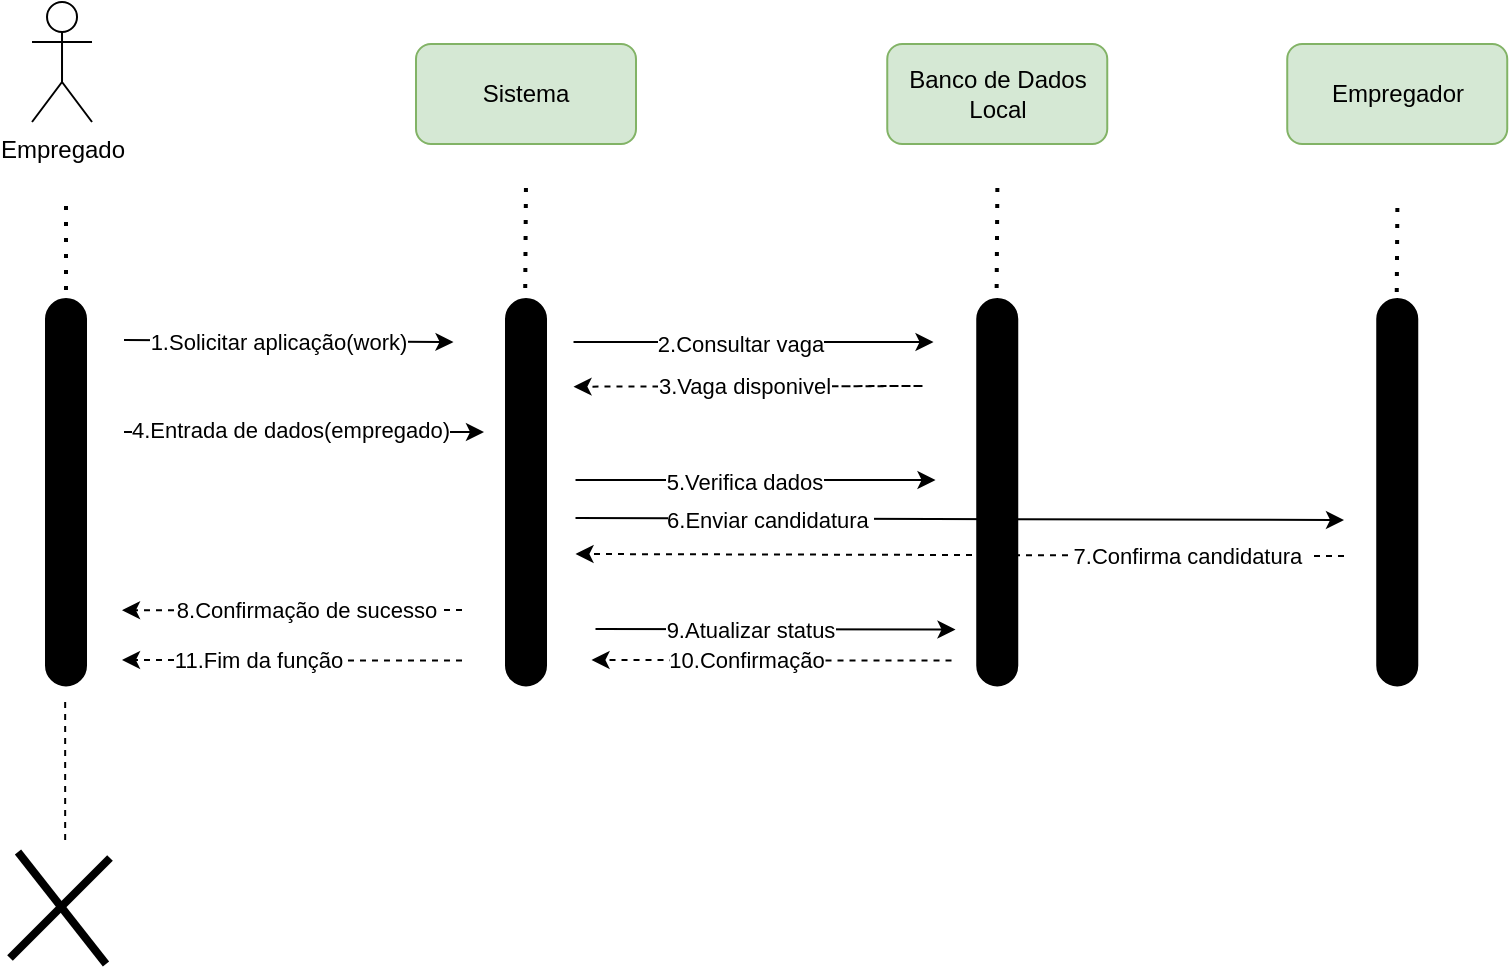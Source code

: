 <mxfile version="24.7.6">
  <diagram name="Página-1" id="Fve80RC_g8ZSUdGshsuF">
    <mxGraphModel dx="1050" dy="522" grid="1" gridSize="10" guides="1" tooltips="1" connect="1" arrows="1" fold="1" page="1" pageScale="1" pageWidth="827" pageHeight="1169" math="0" shadow="0">
      <root>
        <mxCell id="0" />
        <mxCell id="1" parent="0" />
        <mxCell id="M_JkyTJL8aHM78k5cdu4-31" value="" style="rounded=1;whiteSpace=wrap;html=1;rotation=90;fillColor=#000000;arcSize=50;" parent="1" vertex="1">
          <mxGeometry x="450" y="296.13" width="193.25" height="20" as="geometry" />
        </mxCell>
        <mxCell id="M_JkyTJL8aHM78k5cdu4-1" value="Sistema" style="rounded=1;whiteSpace=wrap;html=1;fillColor=#d5e8d4;strokeColor=#82b366;" parent="1" vertex="1">
          <mxGeometry x="256" y="82" width="110" height="50" as="geometry" />
        </mxCell>
        <mxCell id="M_JkyTJL8aHM78k5cdu4-2" value="" style="rounded=1;whiteSpace=wrap;html=1;rotation=90;fillColor=#000000;arcSize=50;" parent="1" vertex="1">
          <mxGeometry x="214.38" y="296.13" width="193.25" height="20" as="geometry" />
        </mxCell>
        <mxCell id="M_JkyTJL8aHM78k5cdu4-3" value="" style="endArrow=none;dashed=1;html=1;dashPattern=1 3;strokeWidth=2;rounded=0;" parent="1" edge="1">
          <mxGeometry width="50" height="50" relative="1" as="geometry">
            <mxPoint x="310.5" y="220" as="sourcePoint" />
            <mxPoint x="311" y="150" as="targetPoint" />
          </mxGeometry>
        </mxCell>
        <mxCell id="M_JkyTJL8aHM78k5cdu4-4" value="Empregado" style="shape=umlActor;verticalLabelPosition=bottom;verticalAlign=top;html=1;outlineConnect=0;" parent="1" vertex="1">
          <mxGeometry x="64.01" y="61" width="30" height="60" as="geometry" />
        </mxCell>
        <mxCell id="M_JkyTJL8aHM78k5cdu4-5" value="" style="rounded=1;whiteSpace=wrap;html=1;rotation=90;fillColor=#000000;arcSize=50;" parent="1" vertex="1">
          <mxGeometry x="-15.62" y="296.13" width="193.25" height="20" as="geometry" />
        </mxCell>
        <mxCell id="M_JkyTJL8aHM78k5cdu4-6" value="" style="endArrow=none;dashed=1;html=1;dashPattern=1 3;strokeWidth=2;rounded=0;" parent="1" edge="1">
          <mxGeometry width="50" height="50" relative="1" as="geometry">
            <mxPoint x="81" y="213" as="sourcePoint" />
            <mxPoint x="81" y="163" as="targetPoint" />
          </mxGeometry>
        </mxCell>
        <mxCell id="M_JkyTJL8aHM78k5cdu4-7" value="" style="endArrow=none;dashed=1;html=1;rounded=0;" parent="1" edge="1">
          <mxGeometry width="50" height="50" relative="1" as="geometry">
            <mxPoint x="80.58" y="480" as="sourcePoint" />
            <mxPoint x="80.58" y="410" as="targetPoint" />
          </mxGeometry>
        </mxCell>
        <mxCell id="M_JkyTJL8aHM78k5cdu4-8" value="" style="endArrow=none;html=1;rounded=0;strokeWidth=4;" parent="1" edge="1">
          <mxGeometry width="50" height="50" relative="1" as="geometry">
            <mxPoint x="53" y="539" as="sourcePoint" />
            <mxPoint x="103" y="489" as="targetPoint" />
          </mxGeometry>
        </mxCell>
        <mxCell id="M_JkyTJL8aHM78k5cdu4-9" value="" style="endArrow=none;html=1;rounded=0;strokeWidth=4;" parent="1" edge="1">
          <mxGeometry width="50" height="50" relative="1" as="geometry">
            <mxPoint x="57" y="486" as="sourcePoint" />
            <mxPoint x="101" y="542" as="targetPoint" />
          </mxGeometry>
        </mxCell>
        <mxCell id="M_JkyTJL8aHM78k5cdu4-10" value="&lt;div&gt;&lt;br&gt;&lt;/div&gt;&lt;div&gt;&lt;br&gt;&lt;/div&gt;&lt;div&gt;&lt;br&gt;&lt;/div&gt;" style="endArrow=classic;html=1;rounded=0;dashed=1;" parent="1" edge="1">
          <mxGeometry width="50" height="50" relative="1" as="geometry">
            <mxPoint x="279" y="365" as="sourcePoint" />
            <mxPoint x="109" y="365.12" as="targetPoint" />
          </mxGeometry>
        </mxCell>
        <mxCell id="M_JkyTJL8aHM78k5cdu4-11" value="8.Confirmação de sucesso" style="edgeLabel;html=1;align=center;verticalAlign=middle;resizable=0;points=[];" parent="M_JkyTJL8aHM78k5cdu4-10" vertex="1" connectable="0">
          <mxGeometry x="-0.221" y="-1" relative="1" as="geometry">
            <mxPoint x="-12" y="1" as="offset" />
          </mxGeometry>
        </mxCell>
        <mxCell id="M_JkyTJL8aHM78k5cdu4-12" value="" style="endArrow=classic;html=1;rounded=0;" parent="1" edge="1">
          <mxGeometry width="50" height="50" relative="1" as="geometry">
            <mxPoint x="110" y="230" as="sourcePoint" />
            <mxPoint x="274.75" y="231" as="targetPoint" />
          </mxGeometry>
        </mxCell>
        <mxCell id="M_JkyTJL8aHM78k5cdu4-13" value="1.Solicitar aplicação(work)" style="edgeLabel;html=1;align=center;verticalAlign=middle;resizable=0;points=[];" parent="M_JkyTJL8aHM78k5cdu4-12" vertex="1" connectable="0">
          <mxGeometry x="-0.076" y="-2" relative="1" as="geometry">
            <mxPoint x="1" y="-2" as="offset" />
          </mxGeometry>
        </mxCell>
        <mxCell id="M_JkyTJL8aHM78k5cdu4-14" value="" style="endArrow=classic;html=1;rounded=0;" parent="1" edge="1">
          <mxGeometry width="50" height="50" relative="1" as="geometry">
            <mxPoint x="110" y="276" as="sourcePoint" />
            <mxPoint x="290" y="276" as="targetPoint" />
          </mxGeometry>
        </mxCell>
        <mxCell id="M_JkyTJL8aHM78k5cdu4-15" value="4.Entrada de dados(empregado)" style="edgeLabel;html=1;align=center;verticalAlign=middle;resizable=0;points=[];" parent="M_JkyTJL8aHM78k5cdu4-14" vertex="1" connectable="0">
          <mxGeometry x="-0.076" y="-2" relative="1" as="geometry">
            <mxPoint y="-3" as="offset" />
          </mxGeometry>
        </mxCell>
        <mxCell id="M_JkyTJL8aHM78k5cdu4-16" value="" style="endArrow=none;dashed=1;html=1;dashPattern=1 3;strokeWidth=2;rounded=0;" parent="1" edge="1">
          <mxGeometry width="50" height="50" relative="1" as="geometry">
            <mxPoint x="546.21" y="220" as="sourcePoint" />
            <mxPoint x="546.71" y="150" as="targetPoint" />
          </mxGeometry>
        </mxCell>
        <mxCell id="M_JkyTJL8aHM78k5cdu4-17" value="" style="endArrow=classic;html=1;rounded=0;" parent="1" edge="1">
          <mxGeometry width="50" height="50" relative="1" as="geometry">
            <mxPoint x="334.76" y="231" as="sourcePoint" />
            <mxPoint x="514.76" y="231" as="targetPoint" />
          </mxGeometry>
        </mxCell>
        <mxCell id="M_JkyTJL8aHM78k5cdu4-18" value="2.Consultar vaga" style="edgeLabel;html=1;align=center;verticalAlign=middle;resizable=0;points=[];" parent="M_JkyTJL8aHM78k5cdu4-17" vertex="1" connectable="0">
          <mxGeometry x="-0.477" y="-1" relative="1" as="geometry">
            <mxPoint x="36" as="offset" />
          </mxGeometry>
        </mxCell>
        <mxCell id="M_JkyTJL8aHM78k5cdu4-19" value="" style="endArrow=classic;html=1;rounded=0;dashed=1;" parent="1" edge="1">
          <mxGeometry width="50" height="50" relative="1" as="geometry">
            <mxPoint x="414.76" y="253.33" as="sourcePoint" />
            <mxPoint x="334.76" y="253.33" as="targetPoint" />
            <Array as="points">
              <mxPoint x="510" y="253" />
            </Array>
          </mxGeometry>
        </mxCell>
        <mxCell id="M_JkyTJL8aHM78k5cdu4-21" value="3.Vaga disponivel" style="edgeLabel;html=1;align=center;verticalAlign=middle;resizable=0;points=[];" parent="M_JkyTJL8aHM78k5cdu4-19" vertex="1" connectable="0">
          <mxGeometry x="0.063" y="3" relative="1" as="geometry">
            <mxPoint x="-41" y="-3" as="offset" />
          </mxGeometry>
        </mxCell>
        <mxCell id="M_JkyTJL8aHM78k5cdu4-24" value="Banco de Dados&lt;br&gt;Local" style="rounded=1;whiteSpace=wrap;html=1;fillColor=#d5e8d4;strokeColor=#82b366;" parent="1" vertex="1">
          <mxGeometry x="491.63" y="82" width="110" height="50" as="geometry" />
        </mxCell>
        <mxCell id="M_JkyTJL8aHM78k5cdu4-25" value="" style="endArrow=classic;html=1;rounded=0;" parent="1" edge="1">
          <mxGeometry width="50" height="50" relative="1" as="geometry">
            <mxPoint x="335.76" y="300" as="sourcePoint" />
            <mxPoint x="515.76" y="300" as="targetPoint" />
          </mxGeometry>
        </mxCell>
        <mxCell id="M_JkyTJL8aHM78k5cdu4-26" value="5.Verifica dados" style="edgeLabel;html=1;align=center;verticalAlign=middle;resizable=0;points=[];" parent="M_JkyTJL8aHM78k5cdu4-25" vertex="1" connectable="0">
          <mxGeometry x="-0.477" y="-1" relative="1" as="geometry">
            <mxPoint x="37" as="offset" />
          </mxGeometry>
        </mxCell>
        <mxCell id="M_JkyTJL8aHM78k5cdu4-27" value="" style="endArrow=classic;html=1;rounded=0;" parent="1" edge="1">
          <mxGeometry width="50" height="50" relative="1" as="geometry">
            <mxPoint x="345.76" y="374.46" as="sourcePoint" />
            <mxPoint x="525.76" y="374.76" as="targetPoint" />
          </mxGeometry>
        </mxCell>
        <mxCell id="M_JkyTJL8aHM78k5cdu4-28" value="9.Atualizar status" style="edgeLabel;html=1;align=center;verticalAlign=middle;resizable=0;points=[];" parent="M_JkyTJL8aHM78k5cdu4-27" vertex="1" connectable="0">
          <mxGeometry x="-0.19" relative="1" as="geometry">
            <mxPoint x="4" as="offset" />
          </mxGeometry>
        </mxCell>
        <mxCell id="M_JkyTJL8aHM78k5cdu4-22" value="" style="endArrow=classic;html=1;rounded=0;" parent="1" edge="1">
          <mxGeometry width="50" height="50" relative="1" as="geometry">
            <mxPoint x="335.76" y="319" as="sourcePoint" />
            <mxPoint x="720" y="320" as="targetPoint" />
          </mxGeometry>
        </mxCell>
        <mxCell id="M_JkyTJL8aHM78k5cdu4-23" value="6.Enviar candidatura&amp;nbsp;" style="edgeLabel;html=1;align=center;verticalAlign=middle;resizable=0;points=[];" parent="M_JkyTJL8aHM78k5cdu4-22" vertex="1" connectable="0">
          <mxGeometry x="-0.19" relative="1" as="geometry">
            <mxPoint x="-59" as="offset" />
          </mxGeometry>
        </mxCell>
        <mxCell id="OPPuzGdWHKrUAFTTgbun-2" value="" style="rounded=1;whiteSpace=wrap;html=1;rotation=90;fillColor=#000000;arcSize=50;" parent="1" vertex="1">
          <mxGeometry x="650" y="296.13" width="193.25" height="20" as="geometry" />
        </mxCell>
        <mxCell id="OPPuzGdWHKrUAFTTgbun-3" value="" style="endArrow=none;dashed=1;html=1;dashPattern=1 3;strokeWidth=2;rounded=0;" parent="1" edge="1">
          <mxGeometry width="50" height="50" relative="1" as="geometry">
            <mxPoint x="746.21" y="230" as="sourcePoint" />
            <mxPoint x="746.71" y="160" as="targetPoint" />
          </mxGeometry>
        </mxCell>
        <mxCell id="OPPuzGdWHKrUAFTTgbun-4" value="Empregador" style="rounded=1;whiteSpace=wrap;html=1;fillColor=#d5e8d4;strokeColor=#82b366;" parent="1" vertex="1">
          <mxGeometry x="691.62" y="82" width="110" height="50" as="geometry" />
        </mxCell>
        <mxCell id="OPPuzGdWHKrUAFTTgbun-5" value="" style="endArrow=classic;html=1;rounded=0;dashed=1;" parent="1" edge="1">
          <mxGeometry width="50" height="50" relative="1" as="geometry">
            <mxPoint x="720" y="338" as="sourcePoint" />
            <mxPoint x="335.76" y="337" as="targetPoint" />
          </mxGeometry>
        </mxCell>
        <mxCell id="OPPuzGdWHKrUAFTTgbun-6" value="7.Confirma candidatura&amp;nbsp;" style="edgeLabel;html=1;align=center;verticalAlign=middle;resizable=0;points=[];" parent="OPPuzGdWHKrUAFTTgbun-5" vertex="1" connectable="0">
          <mxGeometry x="-0.19" relative="1" as="geometry">
            <mxPoint x="78" as="offset" />
          </mxGeometry>
        </mxCell>
        <mxCell id="OPPuzGdWHKrUAFTTgbun-7" value="" style="endArrow=classic;html=1;rounded=0;dashed=1;" parent="1" edge="1">
          <mxGeometry width="50" height="50" relative="1" as="geometry">
            <mxPoint x="523.76" y="390.3" as="sourcePoint" />
            <mxPoint x="343.76" y="390" as="targetPoint" />
          </mxGeometry>
        </mxCell>
        <mxCell id="OPPuzGdWHKrUAFTTgbun-8" value="10.Confirmação" style="edgeLabel;html=1;align=center;verticalAlign=middle;resizable=0;points=[];" parent="OPPuzGdWHKrUAFTTgbun-7" vertex="1" connectable="0">
          <mxGeometry x="-0.19" relative="1" as="geometry">
            <mxPoint x="-30" as="offset" />
          </mxGeometry>
        </mxCell>
        <mxCell id="OPPuzGdWHKrUAFTTgbun-9" value="" style="endArrow=classic;html=1;rounded=0;dashed=1;" parent="1" edge="1">
          <mxGeometry width="50" height="50" relative="1" as="geometry">
            <mxPoint x="279" y="390.3" as="sourcePoint" />
            <mxPoint x="109" y="390" as="targetPoint" />
          </mxGeometry>
        </mxCell>
        <mxCell id="OPPuzGdWHKrUAFTTgbun-10" value="11.Fim da função" style="edgeLabel;html=1;align=center;verticalAlign=middle;resizable=0;points=[];" parent="OPPuzGdWHKrUAFTTgbun-9" vertex="1" connectable="0">
          <mxGeometry x="-0.19" relative="1" as="geometry">
            <mxPoint x="-33" as="offset" />
          </mxGeometry>
        </mxCell>
      </root>
    </mxGraphModel>
  </diagram>
</mxfile>

